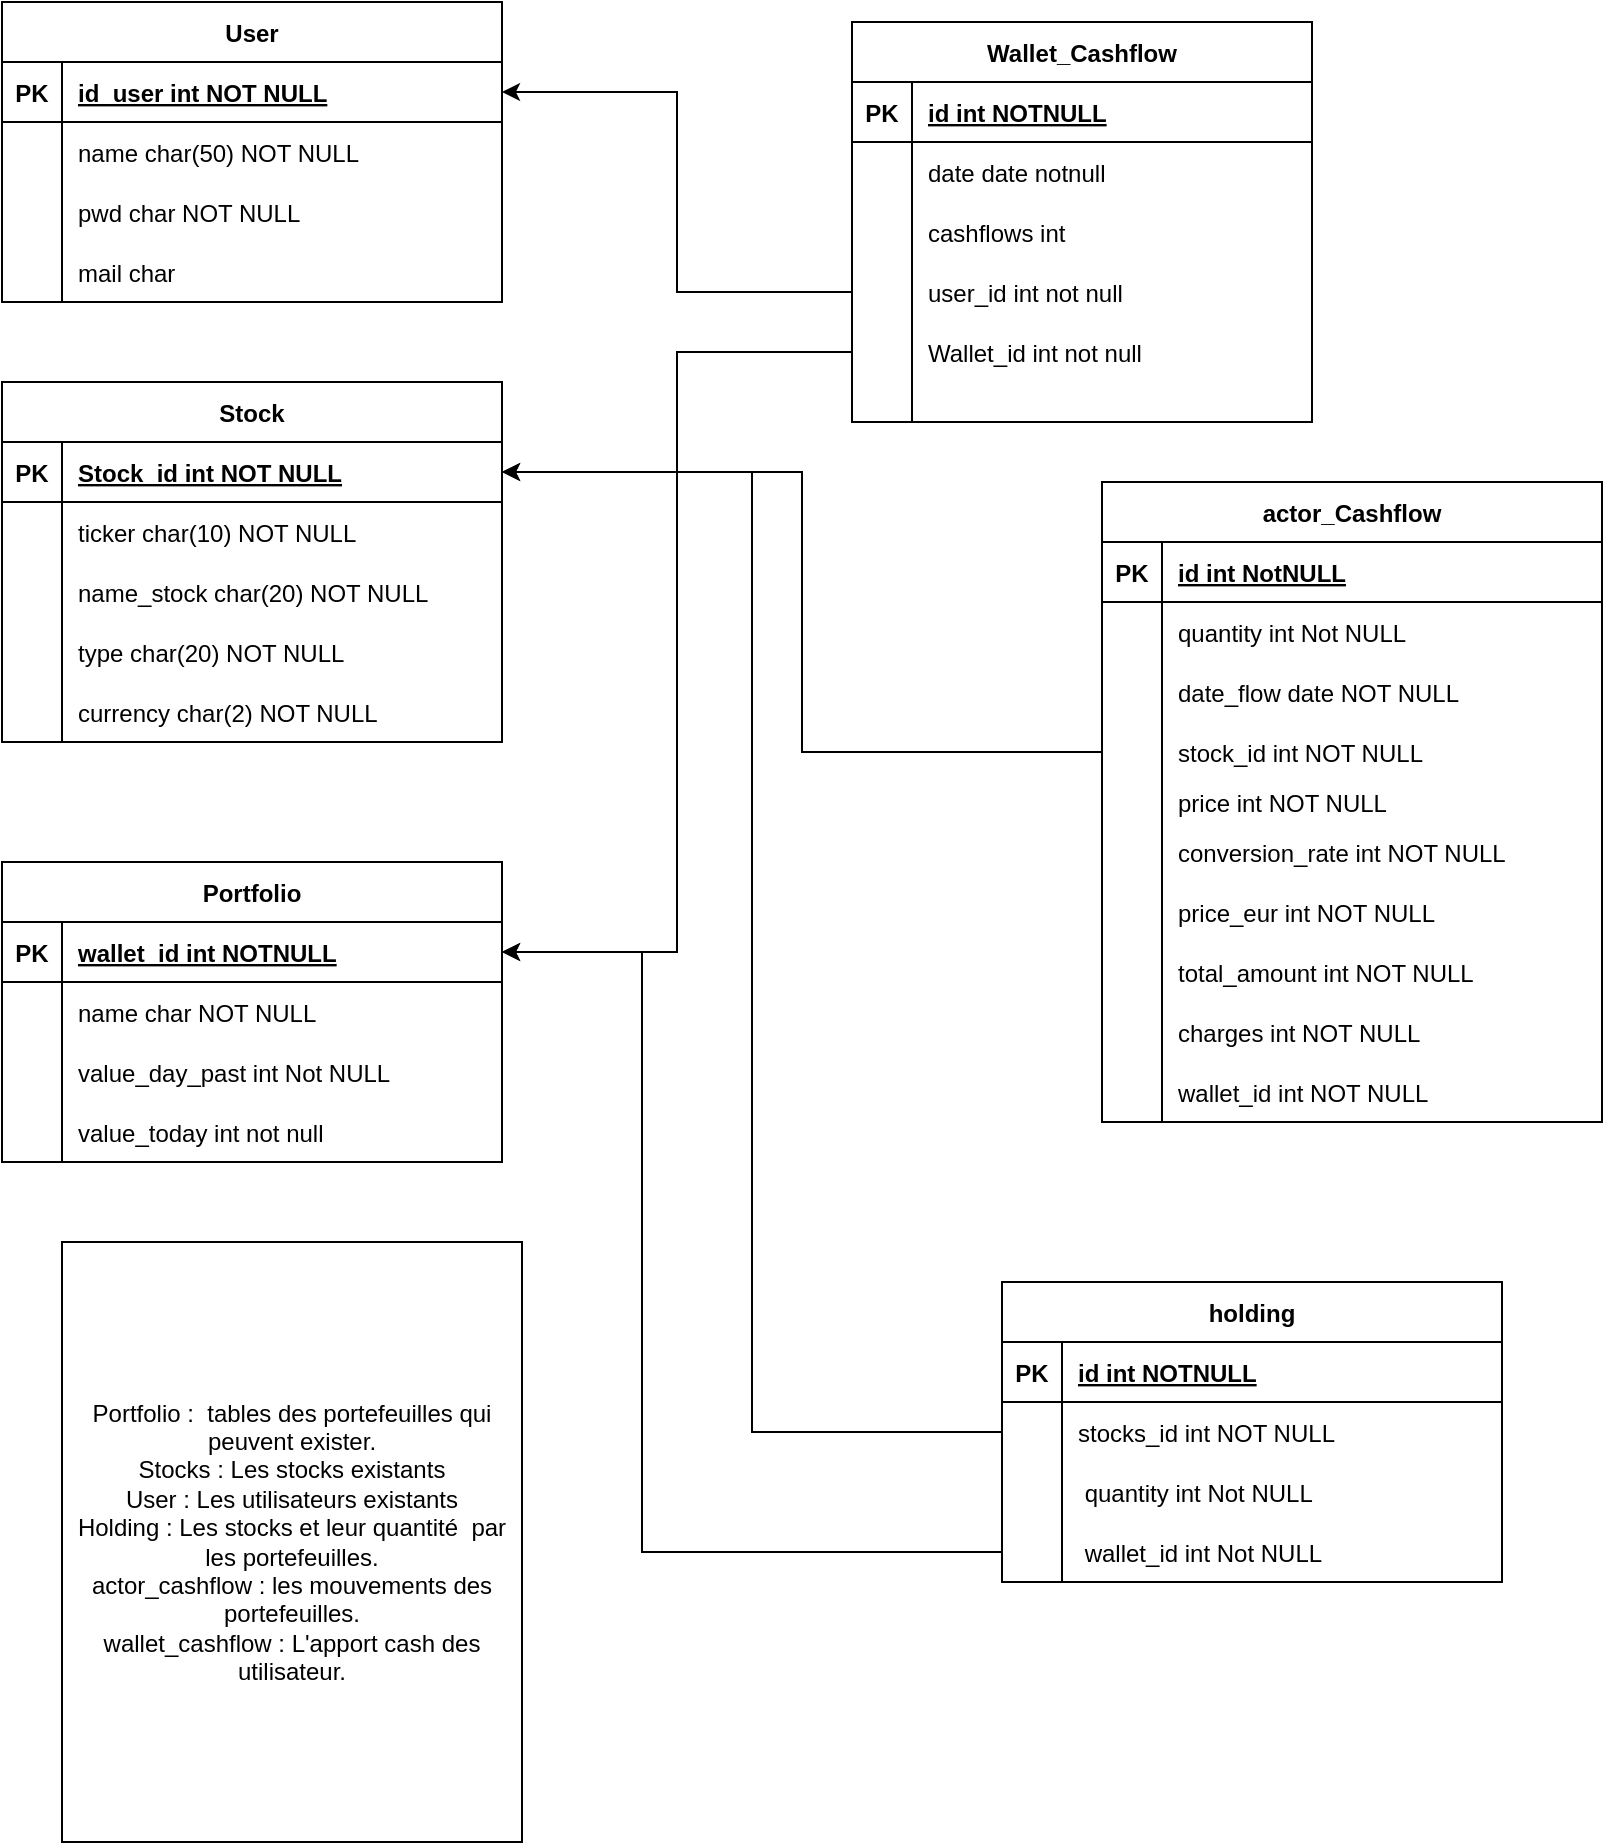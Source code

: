 <mxfile version="21.5.0" type="device">
  <diagram id="R2lEEEUBdFMjLlhIrx00" name="Page-1">
    <mxGraphModel dx="1687" dy="915" grid="1" gridSize="10" guides="1" tooltips="1" connect="1" arrows="1" fold="1" page="1" pageScale="1" pageWidth="850" pageHeight="1100" math="0" shadow="0" extFonts="Permanent Marker^https://fonts.googleapis.com/css?family=Permanent+Marker">
      <root>
        <mxCell id="0" />
        <mxCell id="1" parent="0" />
        <mxCell id="C-vyLk0tnHw3VtMMgP7b-13" value="actor_Cashflow" style="shape=table;startSize=30;container=1;collapsible=1;childLayout=tableLayout;fixedRows=1;rowLines=0;fontStyle=1;align=center;resizeLast=1;" parent="1" vertex="1">
          <mxGeometry x="550" y="240" width="250" height="320" as="geometry" />
        </mxCell>
        <mxCell id="C-vyLk0tnHw3VtMMgP7b-14" value="" style="shape=partialRectangle;collapsible=0;dropTarget=0;pointerEvents=0;fillColor=none;points=[[0,0.5],[1,0.5]];portConstraint=eastwest;top=0;left=0;right=0;bottom=1;" parent="C-vyLk0tnHw3VtMMgP7b-13" vertex="1">
          <mxGeometry y="30" width="250" height="30" as="geometry" />
        </mxCell>
        <mxCell id="C-vyLk0tnHw3VtMMgP7b-15" value="PK" style="shape=partialRectangle;overflow=hidden;connectable=0;fillColor=none;top=0;left=0;bottom=0;right=0;fontStyle=1;" parent="C-vyLk0tnHw3VtMMgP7b-14" vertex="1">
          <mxGeometry width="30" height="30" as="geometry">
            <mxRectangle width="30" height="30" as="alternateBounds" />
          </mxGeometry>
        </mxCell>
        <mxCell id="C-vyLk0tnHw3VtMMgP7b-16" value="id int NotNULL" style="shape=partialRectangle;overflow=hidden;connectable=0;fillColor=none;top=0;left=0;bottom=0;right=0;align=left;spacingLeft=6;fontStyle=5;" parent="C-vyLk0tnHw3VtMMgP7b-14" vertex="1">
          <mxGeometry x="30" width="220" height="30" as="geometry">
            <mxRectangle width="220" height="30" as="alternateBounds" />
          </mxGeometry>
        </mxCell>
        <mxCell id="C-vyLk0tnHw3VtMMgP7b-20" value="" style="shape=partialRectangle;collapsible=0;dropTarget=0;pointerEvents=0;fillColor=none;points=[[0,0.5],[1,0.5]];portConstraint=eastwest;top=0;left=0;right=0;bottom=0;" parent="C-vyLk0tnHw3VtMMgP7b-13" vertex="1">
          <mxGeometry y="60" width="250" height="30" as="geometry" />
        </mxCell>
        <mxCell id="C-vyLk0tnHw3VtMMgP7b-21" value="" style="shape=partialRectangle;overflow=hidden;connectable=0;fillColor=none;top=0;left=0;bottom=0;right=0;" parent="C-vyLk0tnHw3VtMMgP7b-20" vertex="1">
          <mxGeometry width="30" height="30" as="geometry">
            <mxRectangle width="30" height="30" as="alternateBounds" />
          </mxGeometry>
        </mxCell>
        <mxCell id="C-vyLk0tnHw3VtMMgP7b-22" value="quantity int Not NULL" style="shape=partialRectangle;overflow=hidden;connectable=0;fillColor=none;top=0;left=0;bottom=0;right=0;align=left;spacingLeft=6;" parent="C-vyLk0tnHw3VtMMgP7b-20" vertex="1">
          <mxGeometry x="30" width="220" height="30" as="geometry">
            <mxRectangle width="220" height="30" as="alternateBounds" />
          </mxGeometry>
        </mxCell>
        <mxCell id="rP2iEiM5E7mjyVu1MC_z-38" value="" style="shape=partialRectangle;collapsible=0;dropTarget=0;pointerEvents=0;fillColor=none;points=[[0,0.5],[1,0.5]];portConstraint=eastwest;top=0;left=0;right=0;bottom=0;" parent="C-vyLk0tnHw3VtMMgP7b-13" vertex="1">
          <mxGeometry y="90" width="250" height="30" as="geometry" />
        </mxCell>
        <mxCell id="rP2iEiM5E7mjyVu1MC_z-39" value="" style="shape=partialRectangle;overflow=hidden;connectable=0;fillColor=none;top=0;left=0;bottom=0;right=0;" parent="rP2iEiM5E7mjyVu1MC_z-38" vertex="1">
          <mxGeometry width="30" height="30" as="geometry">
            <mxRectangle width="30" height="30" as="alternateBounds" />
          </mxGeometry>
        </mxCell>
        <mxCell id="rP2iEiM5E7mjyVu1MC_z-40" value="date_flow date NOT NULL" style="shape=partialRectangle;overflow=hidden;connectable=0;fillColor=none;top=0;left=0;bottom=0;right=0;align=left;spacingLeft=6;" parent="rP2iEiM5E7mjyVu1MC_z-38" vertex="1">
          <mxGeometry x="30" width="220" height="30" as="geometry">
            <mxRectangle width="220" height="30" as="alternateBounds" />
          </mxGeometry>
        </mxCell>
        <mxCell id="rP2iEiM5E7mjyVu1MC_z-60" value="" style="shape=partialRectangle;collapsible=0;dropTarget=0;pointerEvents=0;fillColor=none;points=[[0,0.5],[1,0.5]];portConstraint=eastwest;top=0;left=0;right=0;bottom=0;" parent="C-vyLk0tnHw3VtMMgP7b-13" vertex="1">
          <mxGeometry y="120" width="250" height="30" as="geometry" />
        </mxCell>
        <mxCell id="rP2iEiM5E7mjyVu1MC_z-61" value="" style="shape=partialRectangle;overflow=hidden;connectable=0;fillColor=none;top=0;left=0;bottom=0;right=0;" parent="rP2iEiM5E7mjyVu1MC_z-60" vertex="1">
          <mxGeometry width="30" height="30" as="geometry">
            <mxRectangle width="30" height="30" as="alternateBounds" />
          </mxGeometry>
        </mxCell>
        <mxCell id="rP2iEiM5E7mjyVu1MC_z-62" value="stock_id int NOT NULL" style="shape=partialRectangle;overflow=hidden;connectable=0;fillColor=none;top=0;left=0;bottom=0;right=0;align=left;spacingLeft=6;" parent="rP2iEiM5E7mjyVu1MC_z-60" vertex="1">
          <mxGeometry x="30" width="220" height="30" as="geometry">
            <mxRectangle width="220" height="30" as="alternateBounds" />
          </mxGeometry>
        </mxCell>
        <mxCell id="rP2iEiM5E7mjyVu1MC_z-63" value="" style="shape=partialRectangle;collapsible=0;dropTarget=0;pointerEvents=0;fillColor=none;points=[[0,0.5],[1,0.5]];portConstraint=eastwest;top=0;left=0;right=0;bottom=0;" parent="C-vyLk0tnHw3VtMMgP7b-13" vertex="1">
          <mxGeometry y="150" width="250" height="20" as="geometry" />
        </mxCell>
        <mxCell id="rP2iEiM5E7mjyVu1MC_z-64" value="" style="shape=partialRectangle;overflow=hidden;connectable=0;fillColor=none;top=0;left=0;bottom=0;right=0;" parent="rP2iEiM5E7mjyVu1MC_z-63" vertex="1">
          <mxGeometry width="30" height="20" as="geometry">
            <mxRectangle width="30" height="20" as="alternateBounds" />
          </mxGeometry>
        </mxCell>
        <mxCell id="rP2iEiM5E7mjyVu1MC_z-65" value="price int NOT NULL" style="shape=partialRectangle;overflow=hidden;connectable=0;fillColor=none;top=0;left=0;bottom=0;right=0;align=left;spacingLeft=6;" parent="rP2iEiM5E7mjyVu1MC_z-63" vertex="1">
          <mxGeometry x="30" width="220" height="20" as="geometry">
            <mxRectangle width="220" height="20" as="alternateBounds" />
          </mxGeometry>
        </mxCell>
        <mxCell id="rP2iEiM5E7mjyVu1MC_z-66" value="" style="shape=partialRectangle;collapsible=0;dropTarget=0;pointerEvents=0;fillColor=none;points=[[0,0.5],[1,0.5]];portConstraint=eastwest;top=0;left=0;right=0;bottom=0;" parent="C-vyLk0tnHw3VtMMgP7b-13" vertex="1">
          <mxGeometry y="170" width="250" height="30" as="geometry" />
        </mxCell>
        <mxCell id="rP2iEiM5E7mjyVu1MC_z-67" value="" style="shape=partialRectangle;overflow=hidden;connectable=0;fillColor=none;top=0;left=0;bottom=0;right=0;" parent="rP2iEiM5E7mjyVu1MC_z-66" vertex="1">
          <mxGeometry width="30" height="30" as="geometry">
            <mxRectangle width="30" height="30" as="alternateBounds" />
          </mxGeometry>
        </mxCell>
        <mxCell id="rP2iEiM5E7mjyVu1MC_z-68" value="conversion_rate int NOT NULL" style="shape=partialRectangle;overflow=hidden;connectable=0;fillColor=none;top=0;left=0;bottom=0;right=0;align=left;spacingLeft=6;" parent="rP2iEiM5E7mjyVu1MC_z-66" vertex="1">
          <mxGeometry x="30" width="220" height="30" as="geometry">
            <mxRectangle width="220" height="30" as="alternateBounds" />
          </mxGeometry>
        </mxCell>
        <mxCell id="rP2iEiM5E7mjyVu1MC_z-69" value="" style="shape=partialRectangle;collapsible=0;dropTarget=0;pointerEvents=0;fillColor=none;points=[[0,0.5],[1,0.5]];portConstraint=eastwest;top=0;left=0;right=0;bottom=0;" parent="C-vyLk0tnHw3VtMMgP7b-13" vertex="1">
          <mxGeometry y="200" width="250" height="30" as="geometry" />
        </mxCell>
        <mxCell id="rP2iEiM5E7mjyVu1MC_z-70" value="" style="shape=partialRectangle;overflow=hidden;connectable=0;fillColor=none;top=0;left=0;bottom=0;right=0;" parent="rP2iEiM5E7mjyVu1MC_z-69" vertex="1">
          <mxGeometry width="30" height="30" as="geometry">
            <mxRectangle width="30" height="30" as="alternateBounds" />
          </mxGeometry>
        </mxCell>
        <mxCell id="rP2iEiM5E7mjyVu1MC_z-71" value="price_eur int NOT NULL" style="shape=partialRectangle;overflow=hidden;connectable=0;fillColor=none;top=0;left=0;bottom=0;right=0;align=left;spacingLeft=6;" parent="rP2iEiM5E7mjyVu1MC_z-69" vertex="1">
          <mxGeometry x="30" width="220" height="30" as="geometry">
            <mxRectangle width="220" height="30" as="alternateBounds" />
          </mxGeometry>
        </mxCell>
        <mxCell id="rP2iEiM5E7mjyVu1MC_z-72" value="" style="shape=partialRectangle;collapsible=0;dropTarget=0;pointerEvents=0;fillColor=none;points=[[0,0.5],[1,0.5]];portConstraint=eastwest;top=0;left=0;right=0;bottom=0;" parent="C-vyLk0tnHw3VtMMgP7b-13" vertex="1">
          <mxGeometry y="230" width="250" height="30" as="geometry" />
        </mxCell>
        <mxCell id="rP2iEiM5E7mjyVu1MC_z-73" value="" style="shape=partialRectangle;overflow=hidden;connectable=0;fillColor=none;top=0;left=0;bottom=0;right=0;" parent="rP2iEiM5E7mjyVu1MC_z-72" vertex="1">
          <mxGeometry width="30" height="30" as="geometry">
            <mxRectangle width="30" height="30" as="alternateBounds" />
          </mxGeometry>
        </mxCell>
        <mxCell id="rP2iEiM5E7mjyVu1MC_z-74" value="total_amount int NOT NULL" style="shape=partialRectangle;overflow=hidden;connectable=0;fillColor=none;top=0;left=0;bottom=0;right=0;align=left;spacingLeft=6;" parent="rP2iEiM5E7mjyVu1MC_z-72" vertex="1">
          <mxGeometry x="30" width="220" height="30" as="geometry">
            <mxRectangle width="220" height="30" as="alternateBounds" />
          </mxGeometry>
        </mxCell>
        <mxCell id="rP2iEiM5E7mjyVu1MC_z-75" value="" style="shape=partialRectangle;collapsible=0;dropTarget=0;pointerEvents=0;fillColor=none;points=[[0,0.5],[1,0.5]];portConstraint=eastwest;top=0;left=0;right=0;bottom=0;" parent="C-vyLk0tnHw3VtMMgP7b-13" vertex="1">
          <mxGeometry y="260" width="250" height="30" as="geometry" />
        </mxCell>
        <mxCell id="rP2iEiM5E7mjyVu1MC_z-76" value="" style="shape=partialRectangle;overflow=hidden;connectable=0;fillColor=none;top=0;left=0;bottom=0;right=0;" parent="rP2iEiM5E7mjyVu1MC_z-75" vertex="1">
          <mxGeometry width="30" height="30" as="geometry">
            <mxRectangle width="30" height="30" as="alternateBounds" />
          </mxGeometry>
        </mxCell>
        <mxCell id="rP2iEiM5E7mjyVu1MC_z-77" value="charges int NOT NULL" style="shape=partialRectangle;overflow=hidden;connectable=0;fillColor=none;top=0;left=0;bottom=0;right=0;align=left;spacingLeft=6;" parent="rP2iEiM5E7mjyVu1MC_z-75" vertex="1">
          <mxGeometry x="30" width="220" height="30" as="geometry">
            <mxRectangle width="220" height="30" as="alternateBounds" />
          </mxGeometry>
        </mxCell>
        <mxCell id="208CQ58OgkdZB_62sWFj-32" value="" style="shape=partialRectangle;collapsible=0;dropTarget=0;pointerEvents=0;fillColor=none;points=[[0,0.5],[1,0.5]];portConstraint=eastwest;top=0;left=0;right=0;bottom=0;" vertex="1" parent="C-vyLk0tnHw3VtMMgP7b-13">
          <mxGeometry y="290" width="250" height="30" as="geometry" />
        </mxCell>
        <mxCell id="208CQ58OgkdZB_62sWFj-33" value="" style="shape=partialRectangle;overflow=hidden;connectable=0;fillColor=none;top=0;left=0;bottom=0;right=0;" vertex="1" parent="208CQ58OgkdZB_62sWFj-32">
          <mxGeometry width="30" height="30" as="geometry">
            <mxRectangle width="30" height="30" as="alternateBounds" />
          </mxGeometry>
        </mxCell>
        <mxCell id="208CQ58OgkdZB_62sWFj-34" value="wallet_id int NOT NULL" style="shape=partialRectangle;overflow=hidden;connectable=0;fillColor=none;top=0;left=0;bottom=0;right=0;align=left;spacingLeft=6;" vertex="1" parent="208CQ58OgkdZB_62sWFj-32">
          <mxGeometry x="30" width="220" height="30" as="geometry">
            <mxRectangle width="220" height="30" as="alternateBounds" />
          </mxGeometry>
        </mxCell>
        <mxCell id="C-vyLk0tnHw3VtMMgP7b-23" value="User" style="shape=table;startSize=30;container=1;collapsible=1;childLayout=tableLayout;fixedRows=1;rowLines=0;fontStyle=1;align=center;resizeLast=1;" parent="1" vertex="1">
          <mxGeometry width="250" height="150" as="geometry" />
        </mxCell>
        <mxCell id="C-vyLk0tnHw3VtMMgP7b-24" value="" style="shape=partialRectangle;collapsible=0;dropTarget=0;pointerEvents=0;fillColor=none;points=[[0,0.5],[1,0.5]];portConstraint=eastwest;top=0;left=0;right=0;bottom=1;" parent="C-vyLk0tnHw3VtMMgP7b-23" vertex="1">
          <mxGeometry y="30" width="250" height="30" as="geometry" />
        </mxCell>
        <mxCell id="C-vyLk0tnHw3VtMMgP7b-25" value="PK" style="shape=partialRectangle;overflow=hidden;connectable=0;fillColor=none;top=0;left=0;bottom=0;right=0;fontStyle=1;" parent="C-vyLk0tnHw3VtMMgP7b-24" vertex="1">
          <mxGeometry width="30" height="30" as="geometry">
            <mxRectangle width="30" height="30" as="alternateBounds" />
          </mxGeometry>
        </mxCell>
        <mxCell id="C-vyLk0tnHw3VtMMgP7b-26" value="id_user int NOT NULL " style="shape=partialRectangle;overflow=hidden;connectable=0;fillColor=none;top=0;left=0;bottom=0;right=0;align=left;spacingLeft=6;fontStyle=5;" parent="C-vyLk0tnHw3VtMMgP7b-24" vertex="1">
          <mxGeometry x="30" width="220" height="30" as="geometry">
            <mxRectangle width="220" height="30" as="alternateBounds" />
          </mxGeometry>
        </mxCell>
        <mxCell id="C-vyLk0tnHw3VtMMgP7b-27" value="" style="shape=partialRectangle;collapsible=0;dropTarget=0;pointerEvents=0;fillColor=none;points=[[0,0.5],[1,0.5]];portConstraint=eastwest;top=0;left=0;right=0;bottom=0;" parent="C-vyLk0tnHw3VtMMgP7b-23" vertex="1">
          <mxGeometry y="60" width="250" height="30" as="geometry" />
        </mxCell>
        <mxCell id="C-vyLk0tnHw3VtMMgP7b-28" value="" style="shape=partialRectangle;overflow=hidden;connectable=0;fillColor=none;top=0;left=0;bottom=0;right=0;" parent="C-vyLk0tnHw3VtMMgP7b-27" vertex="1">
          <mxGeometry width="30" height="30" as="geometry">
            <mxRectangle width="30" height="30" as="alternateBounds" />
          </mxGeometry>
        </mxCell>
        <mxCell id="C-vyLk0tnHw3VtMMgP7b-29" value="name char(50) NOT NULL" style="shape=partialRectangle;overflow=hidden;connectable=0;fillColor=none;top=0;left=0;bottom=0;right=0;align=left;spacingLeft=6;" parent="C-vyLk0tnHw3VtMMgP7b-27" vertex="1">
          <mxGeometry x="30" width="220" height="30" as="geometry">
            <mxRectangle width="220" height="30" as="alternateBounds" />
          </mxGeometry>
        </mxCell>
        <mxCell id="rP2iEiM5E7mjyVu1MC_z-90" value="" style="shape=partialRectangle;collapsible=0;dropTarget=0;pointerEvents=0;fillColor=none;points=[[0,0.5],[1,0.5]];portConstraint=eastwest;top=0;left=0;right=0;bottom=0;" parent="C-vyLk0tnHw3VtMMgP7b-23" vertex="1">
          <mxGeometry y="90" width="250" height="30" as="geometry" />
        </mxCell>
        <mxCell id="rP2iEiM5E7mjyVu1MC_z-91" value="" style="shape=partialRectangle;overflow=hidden;connectable=0;fillColor=none;top=0;left=0;bottom=0;right=0;" parent="rP2iEiM5E7mjyVu1MC_z-90" vertex="1">
          <mxGeometry width="30" height="30" as="geometry">
            <mxRectangle width="30" height="30" as="alternateBounds" />
          </mxGeometry>
        </mxCell>
        <mxCell id="rP2iEiM5E7mjyVu1MC_z-92" value="pwd char NOT NULL" style="shape=partialRectangle;overflow=hidden;connectable=0;fillColor=none;top=0;left=0;bottom=0;right=0;align=left;spacingLeft=6;" parent="rP2iEiM5E7mjyVu1MC_z-90" vertex="1">
          <mxGeometry x="30" width="220" height="30" as="geometry">
            <mxRectangle width="220" height="30" as="alternateBounds" />
          </mxGeometry>
        </mxCell>
        <mxCell id="rP2iEiM5E7mjyVu1MC_z-93" value="" style="shape=partialRectangle;collapsible=0;dropTarget=0;pointerEvents=0;fillColor=none;points=[[0,0.5],[1,0.5]];portConstraint=eastwest;top=0;left=0;right=0;bottom=0;" parent="C-vyLk0tnHw3VtMMgP7b-23" vertex="1">
          <mxGeometry y="120" width="250" height="30" as="geometry" />
        </mxCell>
        <mxCell id="rP2iEiM5E7mjyVu1MC_z-94" value="" style="shape=partialRectangle;overflow=hidden;connectable=0;fillColor=none;top=0;left=0;bottom=0;right=0;" parent="rP2iEiM5E7mjyVu1MC_z-93" vertex="1">
          <mxGeometry width="30" height="30" as="geometry">
            <mxRectangle width="30" height="30" as="alternateBounds" />
          </mxGeometry>
        </mxCell>
        <mxCell id="rP2iEiM5E7mjyVu1MC_z-95" value="mail char" style="shape=partialRectangle;overflow=hidden;connectable=0;fillColor=none;top=0;left=0;bottom=0;right=0;align=left;spacingLeft=6;" parent="rP2iEiM5E7mjyVu1MC_z-93" vertex="1">
          <mxGeometry x="30" width="220" height="30" as="geometry">
            <mxRectangle width="220" height="30" as="alternateBounds" />
          </mxGeometry>
        </mxCell>
        <mxCell id="rP2iEiM5E7mjyVu1MC_z-4" value="Stock" style="shape=table;startSize=30;container=1;collapsible=1;childLayout=tableLayout;fixedRows=1;rowLines=0;fontStyle=1;align=center;resizeLast=1;" parent="1" vertex="1">
          <mxGeometry y="190" width="250" height="180" as="geometry" />
        </mxCell>
        <mxCell id="rP2iEiM5E7mjyVu1MC_z-5" value="" style="shape=partialRectangle;collapsible=0;dropTarget=0;pointerEvents=0;fillColor=none;points=[[0,0.5],[1,0.5]];portConstraint=eastwest;top=0;left=0;right=0;bottom=1;" parent="rP2iEiM5E7mjyVu1MC_z-4" vertex="1">
          <mxGeometry y="30" width="250" height="30" as="geometry" />
        </mxCell>
        <mxCell id="rP2iEiM5E7mjyVu1MC_z-6" value="PK" style="shape=partialRectangle;overflow=hidden;connectable=0;fillColor=none;top=0;left=0;bottom=0;right=0;fontStyle=1;" parent="rP2iEiM5E7mjyVu1MC_z-5" vertex="1">
          <mxGeometry width="30" height="30" as="geometry">
            <mxRectangle width="30" height="30" as="alternateBounds" />
          </mxGeometry>
        </mxCell>
        <mxCell id="rP2iEiM5E7mjyVu1MC_z-7" value="Stock_id int NOT NULL " style="shape=partialRectangle;overflow=hidden;connectable=0;fillColor=none;top=0;left=0;bottom=0;right=0;align=left;spacingLeft=6;fontStyle=5;" parent="rP2iEiM5E7mjyVu1MC_z-5" vertex="1">
          <mxGeometry x="30" width="220" height="30" as="geometry">
            <mxRectangle width="220" height="30" as="alternateBounds" />
          </mxGeometry>
        </mxCell>
        <mxCell id="rP2iEiM5E7mjyVu1MC_z-8" value="" style="shape=partialRectangle;collapsible=0;dropTarget=0;pointerEvents=0;fillColor=none;points=[[0,0.5],[1,0.5]];portConstraint=eastwest;top=0;left=0;right=0;bottom=0;" parent="rP2iEiM5E7mjyVu1MC_z-4" vertex="1">
          <mxGeometry y="60" width="250" height="30" as="geometry" />
        </mxCell>
        <mxCell id="rP2iEiM5E7mjyVu1MC_z-9" value="" style="shape=partialRectangle;overflow=hidden;connectable=0;fillColor=none;top=0;left=0;bottom=0;right=0;" parent="rP2iEiM5E7mjyVu1MC_z-8" vertex="1">
          <mxGeometry width="30" height="30" as="geometry">
            <mxRectangle width="30" height="30" as="alternateBounds" />
          </mxGeometry>
        </mxCell>
        <mxCell id="rP2iEiM5E7mjyVu1MC_z-10" value="ticker char(10) NOT NULL" style="shape=partialRectangle;overflow=hidden;connectable=0;fillColor=none;top=0;left=0;bottom=0;right=0;align=left;spacingLeft=6;" parent="rP2iEiM5E7mjyVu1MC_z-8" vertex="1">
          <mxGeometry x="30" width="220" height="30" as="geometry">
            <mxRectangle width="220" height="30" as="alternateBounds" />
          </mxGeometry>
        </mxCell>
        <mxCell id="rP2iEiM5E7mjyVu1MC_z-11" value="" style="shape=partialRectangle;collapsible=0;dropTarget=0;pointerEvents=0;fillColor=none;points=[[0,0.5],[1,0.5]];portConstraint=eastwest;top=0;left=0;right=0;bottom=0;" parent="rP2iEiM5E7mjyVu1MC_z-4" vertex="1">
          <mxGeometry y="90" width="250" height="30" as="geometry" />
        </mxCell>
        <mxCell id="rP2iEiM5E7mjyVu1MC_z-12" value="" style="shape=partialRectangle;overflow=hidden;connectable=0;fillColor=none;top=0;left=0;bottom=0;right=0;" parent="rP2iEiM5E7mjyVu1MC_z-11" vertex="1">
          <mxGeometry width="30" height="30" as="geometry">
            <mxRectangle width="30" height="30" as="alternateBounds" />
          </mxGeometry>
        </mxCell>
        <mxCell id="rP2iEiM5E7mjyVu1MC_z-13" value="name_stock char(20) NOT NULL" style="shape=partialRectangle;overflow=hidden;connectable=0;fillColor=none;top=0;left=0;bottom=0;right=0;align=left;spacingLeft=6;" parent="rP2iEiM5E7mjyVu1MC_z-11" vertex="1">
          <mxGeometry x="30" width="220" height="30" as="geometry">
            <mxRectangle width="220" height="30" as="alternateBounds" />
          </mxGeometry>
        </mxCell>
        <mxCell id="rP2iEiM5E7mjyVu1MC_z-41" value="" style="shape=partialRectangle;collapsible=0;dropTarget=0;pointerEvents=0;fillColor=none;points=[[0,0.5],[1,0.5]];portConstraint=eastwest;top=0;left=0;right=0;bottom=0;" parent="rP2iEiM5E7mjyVu1MC_z-4" vertex="1">
          <mxGeometry y="120" width="250" height="30" as="geometry" />
        </mxCell>
        <mxCell id="rP2iEiM5E7mjyVu1MC_z-42" value="" style="shape=partialRectangle;overflow=hidden;connectable=0;fillColor=none;top=0;left=0;bottom=0;right=0;" parent="rP2iEiM5E7mjyVu1MC_z-41" vertex="1">
          <mxGeometry width="30" height="30" as="geometry">
            <mxRectangle width="30" height="30" as="alternateBounds" />
          </mxGeometry>
        </mxCell>
        <mxCell id="rP2iEiM5E7mjyVu1MC_z-43" value="type char(20) NOT NULL" style="shape=partialRectangle;overflow=hidden;connectable=0;fillColor=none;top=0;left=0;bottom=0;right=0;align=left;spacingLeft=6;" parent="rP2iEiM5E7mjyVu1MC_z-41" vertex="1">
          <mxGeometry x="30" width="220" height="30" as="geometry">
            <mxRectangle width="220" height="30" as="alternateBounds" />
          </mxGeometry>
        </mxCell>
        <mxCell id="rP2iEiM5E7mjyVu1MC_z-44" value="" style="shape=partialRectangle;collapsible=0;dropTarget=0;pointerEvents=0;fillColor=none;points=[[0,0.5],[1,0.5]];portConstraint=eastwest;top=0;left=0;right=0;bottom=0;" parent="rP2iEiM5E7mjyVu1MC_z-4" vertex="1">
          <mxGeometry y="150" width="250" height="30" as="geometry" />
        </mxCell>
        <mxCell id="rP2iEiM5E7mjyVu1MC_z-45" value="" style="shape=partialRectangle;overflow=hidden;connectable=0;fillColor=none;top=0;left=0;bottom=0;right=0;" parent="rP2iEiM5E7mjyVu1MC_z-44" vertex="1">
          <mxGeometry width="30" height="30" as="geometry">
            <mxRectangle width="30" height="30" as="alternateBounds" />
          </mxGeometry>
        </mxCell>
        <mxCell id="rP2iEiM5E7mjyVu1MC_z-46" value="currency char(2) NOT NULL" style="shape=partialRectangle;overflow=hidden;connectable=0;fillColor=none;top=0;left=0;bottom=0;right=0;align=left;spacingLeft=6;" parent="rP2iEiM5E7mjyVu1MC_z-44" vertex="1">
          <mxGeometry x="30" width="220" height="30" as="geometry">
            <mxRectangle width="220" height="30" as="alternateBounds" />
          </mxGeometry>
        </mxCell>
        <mxCell id="rP2iEiM5E7mjyVu1MC_z-17" value="Wallet_Cashflow" style="shape=table;startSize=30;container=1;collapsible=1;childLayout=tableLayout;fixedRows=1;rowLines=0;fontStyle=1;align=center;resizeLast=1;" parent="1" vertex="1">
          <mxGeometry x="425" y="10" width="230" height="200" as="geometry">
            <mxRectangle x="520" y="425" width="140" height="30" as="alternateBounds" />
          </mxGeometry>
        </mxCell>
        <mxCell id="rP2iEiM5E7mjyVu1MC_z-18" value="" style="shape=partialRectangle;collapsible=0;dropTarget=0;pointerEvents=0;fillColor=none;points=[[0,0.5],[1,0.5]];portConstraint=eastwest;top=0;left=0;right=0;bottom=1;" parent="rP2iEiM5E7mjyVu1MC_z-17" vertex="1">
          <mxGeometry y="30" width="230" height="30" as="geometry" />
        </mxCell>
        <mxCell id="rP2iEiM5E7mjyVu1MC_z-19" value="PK" style="shape=partialRectangle;overflow=hidden;connectable=0;fillColor=none;top=0;left=0;bottom=0;right=0;fontStyle=1;" parent="rP2iEiM5E7mjyVu1MC_z-18" vertex="1">
          <mxGeometry width="30" height="30" as="geometry">
            <mxRectangle width="30" height="30" as="alternateBounds" />
          </mxGeometry>
        </mxCell>
        <mxCell id="rP2iEiM5E7mjyVu1MC_z-20" value="id int NOTNULL" style="shape=partialRectangle;overflow=hidden;connectable=0;fillColor=none;top=0;left=0;bottom=0;right=0;align=left;spacingLeft=6;fontStyle=5;" parent="rP2iEiM5E7mjyVu1MC_z-18" vertex="1">
          <mxGeometry x="30" width="200" height="30" as="geometry">
            <mxRectangle width="200" height="30" as="alternateBounds" />
          </mxGeometry>
        </mxCell>
        <mxCell id="rP2iEiM5E7mjyVu1MC_z-24" value="" style="shape=partialRectangle;collapsible=0;dropTarget=0;pointerEvents=0;fillColor=none;points=[[0,0.5],[1,0.5]];portConstraint=eastwest;top=0;left=0;right=0;bottom=0;" parent="rP2iEiM5E7mjyVu1MC_z-17" vertex="1">
          <mxGeometry y="60" width="230" height="30" as="geometry" />
        </mxCell>
        <mxCell id="rP2iEiM5E7mjyVu1MC_z-25" value="" style="shape=partialRectangle;overflow=hidden;connectable=0;fillColor=none;top=0;left=0;bottom=0;right=0;" parent="rP2iEiM5E7mjyVu1MC_z-24" vertex="1">
          <mxGeometry width="30" height="30" as="geometry">
            <mxRectangle width="30" height="30" as="alternateBounds" />
          </mxGeometry>
        </mxCell>
        <mxCell id="rP2iEiM5E7mjyVu1MC_z-26" value="date date notnull" style="shape=partialRectangle;overflow=hidden;connectable=0;fillColor=none;top=0;left=0;bottom=0;right=0;align=left;spacingLeft=6;" parent="rP2iEiM5E7mjyVu1MC_z-24" vertex="1">
          <mxGeometry x="30" width="200" height="30" as="geometry">
            <mxRectangle width="200" height="30" as="alternateBounds" />
          </mxGeometry>
        </mxCell>
        <mxCell id="rP2iEiM5E7mjyVu1MC_z-21" value="" style="shape=partialRectangle;collapsible=0;dropTarget=0;pointerEvents=0;fillColor=none;points=[[0,0.5],[1,0.5]];portConstraint=eastwest;top=0;left=0;right=0;bottom=0;" parent="rP2iEiM5E7mjyVu1MC_z-17" vertex="1">
          <mxGeometry y="90" width="230" height="30" as="geometry" />
        </mxCell>
        <mxCell id="rP2iEiM5E7mjyVu1MC_z-22" value="" style="shape=partialRectangle;overflow=hidden;connectable=0;fillColor=none;top=0;left=0;bottom=0;right=0;" parent="rP2iEiM5E7mjyVu1MC_z-21" vertex="1">
          <mxGeometry width="30" height="30" as="geometry">
            <mxRectangle width="30" height="30" as="alternateBounds" />
          </mxGeometry>
        </mxCell>
        <mxCell id="rP2iEiM5E7mjyVu1MC_z-23" value="cashflows int " style="shape=partialRectangle;overflow=hidden;connectable=0;fillColor=none;top=0;left=0;bottom=0;right=0;align=left;spacingLeft=6;" parent="rP2iEiM5E7mjyVu1MC_z-21" vertex="1">
          <mxGeometry x="30" width="200" height="30" as="geometry">
            <mxRectangle width="200" height="30" as="alternateBounds" />
          </mxGeometry>
        </mxCell>
        <mxCell id="rP2iEiM5E7mjyVu1MC_z-78" value="" style="shape=partialRectangle;collapsible=0;dropTarget=0;pointerEvents=0;fillColor=none;points=[[0,0.5],[1,0.5]];portConstraint=eastwest;top=0;left=0;right=0;bottom=0;" parent="rP2iEiM5E7mjyVu1MC_z-17" vertex="1">
          <mxGeometry y="120" width="230" height="30" as="geometry" />
        </mxCell>
        <mxCell id="rP2iEiM5E7mjyVu1MC_z-79" value="" style="shape=partialRectangle;overflow=hidden;connectable=0;fillColor=none;top=0;left=0;bottom=0;right=0;" parent="rP2iEiM5E7mjyVu1MC_z-78" vertex="1">
          <mxGeometry width="30" height="30" as="geometry">
            <mxRectangle width="30" height="30" as="alternateBounds" />
          </mxGeometry>
        </mxCell>
        <mxCell id="rP2iEiM5E7mjyVu1MC_z-80" value="user_id int not null" style="shape=partialRectangle;overflow=hidden;connectable=0;fillColor=none;top=0;left=0;bottom=0;right=0;align=left;spacingLeft=6;" parent="rP2iEiM5E7mjyVu1MC_z-78" vertex="1">
          <mxGeometry x="30" width="200" height="30" as="geometry">
            <mxRectangle width="200" height="30" as="alternateBounds" />
          </mxGeometry>
        </mxCell>
        <mxCell id="rP2iEiM5E7mjyVu1MC_z-84" value="" style="shape=partialRectangle;collapsible=0;dropTarget=0;pointerEvents=0;fillColor=none;points=[[0,0.5],[1,0.5]];portConstraint=eastwest;top=0;left=0;right=0;bottom=0;" parent="rP2iEiM5E7mjyVu1MC_z-17" vertex="1">
          <mxGeometry y="150" width="230" height="30" as="geometry" />
        </mxCell>
        <mxCell id="rP2iEiM5E7mjyVu1MC_z-85" value="" style="shape=partialRectangle;overflow=hidden;connectable=0;fillColor=none;top=0;left=0;bottom=0;right=0;" parent="rP2iEiM5E7mjyVu1MC_z-84" vertex="1">
          <mxGeometry width="30" height="30" as="geometry">
            <mxRectangle width="30" height="30" as="alternateBounds" />
          </mxGeometry>
        </mxCell>
        <mxCell id="rP2iEiM5E7mjyVu1MC_z-86" value="Wallet_id int not null" style="shape=partialRectangle;overflow=hidden;connectable=0;fillColor=none;top=0;left=0;bottom=0;right=0;align=left;spacingLeft=6;" parent="rP2iEiM5E7mjyVu1MC_z-84" vertex="1">
          <mxGeometry x="30" width="200" height="30" as="geometry">
            <mxRectangle width="200" height="30" as="alternateBounds" />
          </mxGeometry>
        </mxCell>
        <mxCell id="rP2iEiM5E7mjyVu1MC_z-81" value="" style="shape=partialRectangle;collapsible=0;dropTarget=0;pointerEvents=0;fillColor=none;points=[[0,0.5],[1,0.5]];portConstraint=eastwest;top=0;left=0;right=0;bottom=0;" parent="rP2iEiM5E7mjyVu1MC_z-17" vertex="1">
          <mxGeometry y="180" width="230" height="20" as="geometry" />
        </mxCell>
        <mxCell id="rP2iEiM5E7mjyVu1MC_z-82" value="" style="shape=partialRectangle;overflow=hidden;connectable=0;fillColor=none;top=0;left=0;bottom=0;right=0;" parent="rP2iEiM5E7mjyVu1MC_z-81" vertex="1">
          <mxGeometry width="30" height="20" as="geometry">
            <mxRectangle width="30" height="20" as="alternateBounds" />
          </mxGeometry>
        </mxCell>
        <mxCell id="rP2iEiM5E7mjyVu1MC_z-83" value="" style="shape=partialRectangle;overflow=hidden;connectable=0;fillColor=none;top=0;left=0;bottom=0;right=0;align=left;spacingLeft=6;" parent="rP2iEiM5E7mjyVu1MC_z-81" vertex="1">
          <mxGeometry x="30" width="200" height="20" as="geometry">
            <mxRectangle width="200" height="20" as="alternateBounds" />
          </mxGeometry>
        </mxCell>
        <mxCell id="rP2iEiM5E7mjyVu1MC_z-87" style="edgeStyle=orthogonalEdgeStyle;rounded=0;orthogonalLoop=1;jettySize=auto;html=1;exitX=0;exitY=0.5;exitDx=0;exitDy=0;entryX=1;entryY=0.5;entryDx=0;entryDy=0;fontFamily=Helvetica;fontSize=12;fontColor=default;startSize=30;" parent="1" source="rP2iEiM5E7mjyVu1MC_z-78" target="C-vyLk0tnHw3VtMMgP7b-24" edge="1">
          <mxGeometry relative="1" as="geometry" />
        </mxCell>
        <mxCell id="rP2iEiM5E7mjyVu1MC_z-89" style="edgeStyle=orthogonalEdgeStyle;rounded=0;orthogonalLoop=1;jettySize=auto;html=1;exitX=0;exitY=0.5;exitDx=0;exitDy=0;entryX=1;entryY=0.5;entryDx=0;entryDy=0;fontFamily=Helvetica;fontSize=12;fontColor=default;startSize=30;" parent="1" source="rP2iEiM5E7mjyVu1MC_z-60" target="rP2iEiM5E7mjyVu1MC_z-5" edge="1">
          <mxGeometry relative="1" as="geometry" />
        </mxCell>
        <mxCell id="rP2iEiM5E7mjyVu1MC_z-96" value="Portfolio" style="shape=table;startSize=30;container=1;collapsible=1;childLayout=tableLayout;fixedRows=1;rowLines=0;fontStyle=1;align=center;resizeLast=1;" parent="1" vertex="1">
          <mxGeometry y="430" width="250" height="150" as="geometry" />
        </mxCell>
        <mxCell id="rP2iEiM5E7mjyVu1MC_z-97" value="" style="shape=partialRectangle;collapsible=0;dropTarget=0;pointerEvents=0;fillColor=none;points=[[0,0.5],[1,0.5]];portConstraint=eastwest;top=0;left=0;right=0;bottom=1;" parent="rP2iEiM5E7mjyVu1MC_z-96" vertex="1">
          <mxGeometry y="30" width="250" height="30" as="geometry" />
        </mxCell>
        <mxCell id="rP2iEiM5E7mjyVu1MC_z-98" value="PK" style="shape=partialRectangle;overflow=hidden;connectable=0;fillColor=none;top=0;left=0;bottom=0;right=0;fontStyle=1;" parent="rP2iEiM5E7mjyVu1MC_z-97" vertex="1">
          <mxGeometry width="30" height="30" as="geometry">
            <mxRectangle width="30" height="30" as="alternateBounds" />
          </mxGeometry>
        </mxCell>
        <mxCell id="rP2iEiM5E7mjyVu1MC_z-99" value="wallet_id int NOTNULL" style="shape=partialRectangle;overflow=hidden;connectable=0;fillColor=none;top=0;left=0;bottom=0;right=0;align=left;spacingLeft=6;fontStyle=5;" parent="rP2iEiM5E7mjyVu1MC_z-97" vertex="1">
          <mxGeometry x="30" width="220" height="30" as="geometry">
            <mxRectangle width="220" height="30" as="alternateBounds" />
          </mxGeometry>
        </mxCell>
        <mxCell id="rP2iEiM5E7mjyVu1MC_z-100" value="" style="shape=partialRectangle;collapsible=0;dropTarget=0;pointerEvents=0;fillColor=none;points=[[0,0.5],[1,0.5]];portConstraint=eastwest;top=0;left=0;right=0;bottom=0;" parent="rP2iEiM5E7mjyVu1MC_z-96" vertex="1">
          <mxGeometry y="60" width="250" height="30" as="geometry" />
        </mxCell>
        <mxCell id="rP2iEiM5E7mjyVu1MC_z-101" value="" style="shape=partialRectangle;overflow=hidden;connectable=0;fillColor=none;top=0;left=0;bottom=0;right=0;" parent="rP2iEiM5E7mjyVu1MC_z-100" vertex="1">
          <mxGeometry width="30" height="30" as="geometry">
            <mxRectangle width="30" height="30" as="alternateBounds" />
          </mxGeometry>
        </mxCell>
        <mxCell id="rP2iEiM5E7mjyVu1MC_z-102" value="name char NOT NULL" style="shape=partialRectangle;overflow=hidden;connectable=0;fillColor=none;top=0;left=0;bottom=0;right=0;align=left;spacingLeft=6;" parent="rP2iEiM5E7mjyVu1MC_z-100" vertex="1">
          <mxGeometry x="30" width="220" height="30" as="geometry">
            <mxRectangle width="220" height="30" as="alternateBounds" />
          </mxGeometry>
        </mxCell>
        <mxCell id="rP2iEiM5E7mjyVu1MC_z-103" value="" style="shape=partialRectangle;collapsible=0;dropTarget=0;pointerEvents=0;fillColor=none;points=[[0,0.5],[1,0.5]];portConstraint=eastwest;top=0;left=0;right=0;bottom=0;" parent="rP2iEiM5E7mjyVu1MC_z-96" vertex="1">
          <mxGeometry y="90" width="250" height="30" as="geometry" />
        </mxCell>
        <mxCell id="rP2iEiM5E7mjyVu1MC_z-104" value="" style="shape=partialRectangle;overflow=hidden;connectable=0;fillColor=none;top=0;left=0;bottom=0;right=0;" parent="rP2iEiM5E7mjyVu1MC_z-103" vertex="1">
          <mxGeometry width="30" height="30" as="geometry">
            <mxRectangle width="30" height="30" as="alternateBounds" />
          </mxGeometry>
        </mxCell>
        <mxCell id="rP2iEiM5E7mjyVu1MC_z-105" value="value_day_past int Not NULL" style="shape=partialRectangle;overflow=hidden;connectable=0;fillColor=none;top=0;left=0;bottom=0;right=0;align=left;spacingLeft=6;" parent="rP2iEiM5E7mjyVu1MC_z-103" vertex="1">
          <mxGeometry x="30" width="220" height="30" as="geometry">
            <mxRectangle width="220" height="30" as="alternateBounds" />
          </mxGeometry>
        </mxCell>
        <mxCell id="rP2iEiM5E7mjyVu1MC_z-109" value="" style="shape=partialRectangle;collapsible=0;dropTarget=0;pointerEvents=0;fillColor=none;points=[[0,0.5],[1,0.5]];portConstraint=eastwest;top=0;left=0;right=0;bottom=0;" parent="rP2iEiM5E7mjyVu1MC_z-96" vertex="1">
          <mxGeometry y="120" width="250" height="30" as="geometry" />
        </mxCell>
        <mxCell id="rP2iEiM5E7mjyVu1MC_z-110" value="" style="shape=partialRectangle;overflow=hidden;connectable=0;fillColor=none;top=0;left=0;bottom=0;right=0;" parent="rP2iEiM5E7mjyVu1MC_z-109" vertex="1">
          <mxGeometry width="30" height="30" as="geometry">
            <mxRectangle width="30" height="30" as="alternateBounds" />
          </mxGeometry>
        </mxCell>
        <mxCell id="rP2iEiM5E7mjyVu1MC_z-111" value="value_today int not null" style="shape=partialRectangle;overflow=hidden;connectable=0;fillColor=none;top=0;left=0;bottom=0;right=0;align=left;spacingLeft=6;" parent="rP2iEiM5E7mjyVu1MC_z-109" vertex="1">
          <mxGeometry x="30" width="220" height="30" as="geometry">
            <mxRectangle width="220" height="30" as="alternateBounds" />
          </mxGeometry>
        </mxCell>
        <mxCell id="rP2iEiM5E7mjyVu1MC_z-115" style="edgeStyle=orthogonalEdgeStyle;rounded=0;orthogonalLoop=1;jettySize=auto;html=1;exitX=0;exitY=0.5;exitDx=0;exitDy=0;entryX=1;entryY=0.5;entryDx=0;entryDy=0;fontFamily=Helvetica;fontSize=12;fontColor=default;startSize=30;" parent="1" source="rP2iEiM5E7mjyVu1MC_z-84" target="rP2iEiM5E7mjyVu1MC_z-97" edge="1">
          <mxGeometry relative="1" as="geometry" />
        </mxCell>
        <mxCell id="208CQ58OgkdZB_62sWFj-35" value="holding" style="shape=table;startSize=30;container=1;collapsible=1;childLayout=tableLayout;fixedRows=1;rowLines=0;fontStyle=1;align=center;resizeLast=1;" vertex="1" parent="1">
          <mxGeometry x="500" y="640" width="250" height="150" as="geometry" />
        </mxCell>
        <mxCell id="208CQ58OgkdZB_62sWFj-36" value="" style="shape=partialRectangle;collapsible=0;dropTarget=0;pointerEvents=0;fillColor=none;points=[[0,0.5],[1,0.5]];portConstraint=eastwest;top=0;left=0;right=0;bottom=1;" vertex="1" parent="208CQ58OgkdZB_62sWFj-35">
          <mxGeometry y="30" width="250" height="30" as="geometry" />
        </mxCell>
        <mxCell id="208CQ58OgkdZB_62sWFj-37" value="PK" style="shape=partialRectangle;overflow=hidden;connectable=0;fillColor=none;top=0;left=0;bottom=0;right=0;fontStyle=1;" vertex="1" parent="208CQ58OgkdZB_62sWFj-36">
          <mxGeometry width="30" height="30" as="geometry">
            <mxRectangle width="30" height="30" as="alternateBounds" />
          </mxGeometry>
        </mxCell>
        <mxCell id="208CQ58OgkdZB_62sWFj-38" value="id int NOTNULL" style="shape=partialRectangle;overflow=hidden;connectable=0;fillColor=none;top=0;left=0;bottom=0;right=0;align=left;spacingLeft=6;fontStyle=5;" vertex="1" parent="208CQ58OgkdZB_62sWFj-36">
          <mxGeometry x="30" width="220" height="30" as="geometry">
            <mxRectangle width="220" height="30" as="alternateBounds" />
          </mxGeometry>
        </mxCell>
        <mxCell id="208CQ58OgkdZB_62sWFj-39" value="" style="shape=partialRectangle;collapsible=0;dropTarget=0;pointerEvents=0;fillColor=none;points=[[0,0.5],[1,0.5]];portConstraint=eastwest;top=0;left=0;right=0;bottom=0;" vertex="1" parent="208CQ58OgkdZB_62sWFj-35">
          <mxGeometry y="60" width="250" height="30" as="geometry" />
        </mxCell>
        <mxCell id="208CQ58OgkdZB_62sWFj-40" value="" style="shape=partialRectangle;overflow=hidden;connectable=0;fillColor=none;top=0;left=0;bottom=0;right=0;" vertex="1" parent="208CQ58OgkdZB_62sWFj-39">
          <mxGeometry width="30" height="30" as="geometry">
            <mxRectangle width="30" height="30" as="alternateBounds" />
          </mxGeometry>
        </mxCell>
        <mxCell id="208CQ58OgkdZB_62sWFj-41" value="stocks_id int NOT NULL" style="shape=partialRectangle;overflow=hidden;connectable=0;fillColor=none;top=0;left=0;bottom=0;right=0;align=left;spacingLeft=6;" vertex="1" parent="208CQ58OgkdZB_62sWFj-39">
          <mxGeometry x="30" width="220" height="30" as="geometry">
            <mxRectangle width="220" height="30" as="alternateBounds" />
          </mxGeometry>
        </mxCell>
        <mxCell id="208CQ58OgkdZB_62sWFj-42" value="" style="shape=partialRectangle;collapsible=0;dropTarget=0;pointerEvents=0;fillColor=none;points=[[0,0.5],[1,0.5]];portConstraint=eastwest;top=0;left=0;right=0;bottom=0;" vertex="1" parent="208CQ58OgkdZB_62sWFj-35">
          <mxGeometry y="90" width="250" height="30" as="geometry" />
        </mxCell>
        <mxCell id="208CQ58OgkdZB_62sWFj-43" value="" style="shape=partialRectangle;overflow=hidden;connectable=0;fillColor=none;top=0;left=0;bottom=0;right=0;" vertex="1" parent="208CQ58OgkdZB_62sWFj-42">
          <mxGeometry width="30" height="30" as="geometry">
            <mxRectangle width="30" height="30" as="alternateBounds" />
          </mxGeometry>
        </mxCell>
        <mxCell id="208CQ58OgkdZB_62sWFj-44" value=" quantity int Not NULL" style="shape=partialRectangle;overflow=hidden;connectable=0;fillColor=none;top=0;left=0;bottom=0;right=0;align=left;spacingLeft=6;" vertex="1" parent="208CQ58OgkdZB_62sWFj-42">
          <mxGeometry x="30" width="220" height="30" as="geometry">
            <mxRectangle width="220" height="30" as="alternateBounds" />
          </mxGeometry>
        </mxCell>
        <mxCell id="208CQ58OgkdZB_62sWFj-48" value="" style="shape=partialRectangle;collapsible=0;dropTarget=0;pointerEvents=0;fillColor=none;points=[[0,0.5],[1,0.5]];portConstraint=eastwest;top=0;left=0;right=0;bottom=0;" vertex="1" parent="208CQ58OgkdZB_62sWFj-35">
          <mxGeometry y="120" width="250" height="30" as="geometry" />
        </mxCell>
        <mxCell id="208CQ58OgkdZB_62sWFj-49" value="" style="shape=partialRectangle;overflow=hidden;connectable=0;fillColor=none;top=0;left=0;bottom=0;right=0;" vertex="1" parent="208CQ58OgkdZB_62sWFj-48">
          <mxGeometry width="30" height="30" as="geometry">
            <mxRectangle width="30" height="30" as="alternateBounds" />
          </mxGeometry>
        </mxCell>
        <mxCell id="208CQ58OgkdZB_62sWFj-50" value=" wallet_id int Not NULL" style="shape=partialRectangle;overflow=hidden;connectable=0;fillColor=none;top=0;left=0;bottom=0;right=0;align=left;spacingLeft=6;" vertex="1" parent="208CQ58OgkdZB_62sWFj-48">
          <mxGeometry x="30" width="220" height="30" as="geometry">
            <mxRectangle width="220" height="30" as="alternateBounds" />
          </mxGeometry>
        </mxCell>
        <mxCell id="208CQ58OgkdZB_62sWFj-51" style="edgeStyle=orthogonalEdgeStyle;rounded=0;orthogonalLoop=1;jettySize=auto;html=1;exitX=0;exitY=0.5;exitDx=0;exitDy=0;entryX=1;entryY=0.5;entryDx=0;entryDy=0;" edge="1" parent="1" source="208CQ58OgkdZB_62sWFj-48" target="rP2iEiM5E7mjyVu1MC_z-97">
          <mxGeometry relative="1" as="geometry">
            <Array as="points">
              <mxPoint x="320" y="775" />
              <mxPoint x="320" y="475" />
            </Array>
          </mxGeometry>
        </mxCell>
        <mxCell id="208CQ58OgkdZB_62sWFj-52" style="edgeStyle=orthogonalEdgeStyle;rounded=0;orthogonalLoop=1;jettySize=auto;html=1;exitX=0;exitY=0.5;exitDx=0;exitDy=0;entryX=1;entryY=0.5;entryDx=0;entryDy=0;" edge="1" parent="1" source="208CQ58OgkdZB_62sWFj-39" target="rP2iEiM5E7mjyVu1MC_z-5">
          <mxGeometry relative="1" as="geometry" />
        </mxCell>
        <mxCell id="208CQ58OgkdZB_62sWFj-53" value="Portfolio :&amp;nbsp; tables des portefeuilles qui peuvent exister.&lt;br&gt;Stocks : Les stocks existants&lt;br&gt;User : Les utilisateurs existants&lt;br&gt;Holding : Les stocks et leur quantité&amp;nbsp; par les portefeuilles.&lt;br&gt;actor_cashflow : les mouvements des portefeuilles.&lt;br&gt;wallet_cashflow : L&#39;apport cash des utilisateur." style="rounded=0;whiteSpace=wrap;html=1;" vertex="1" parent="1">
          <mxGeometry x="30" y="620" width="230" height="300" as="geometry" />
        </mxCell>
      </root>
    </mxGraphModel>
  </diagram>
</mxfile>
